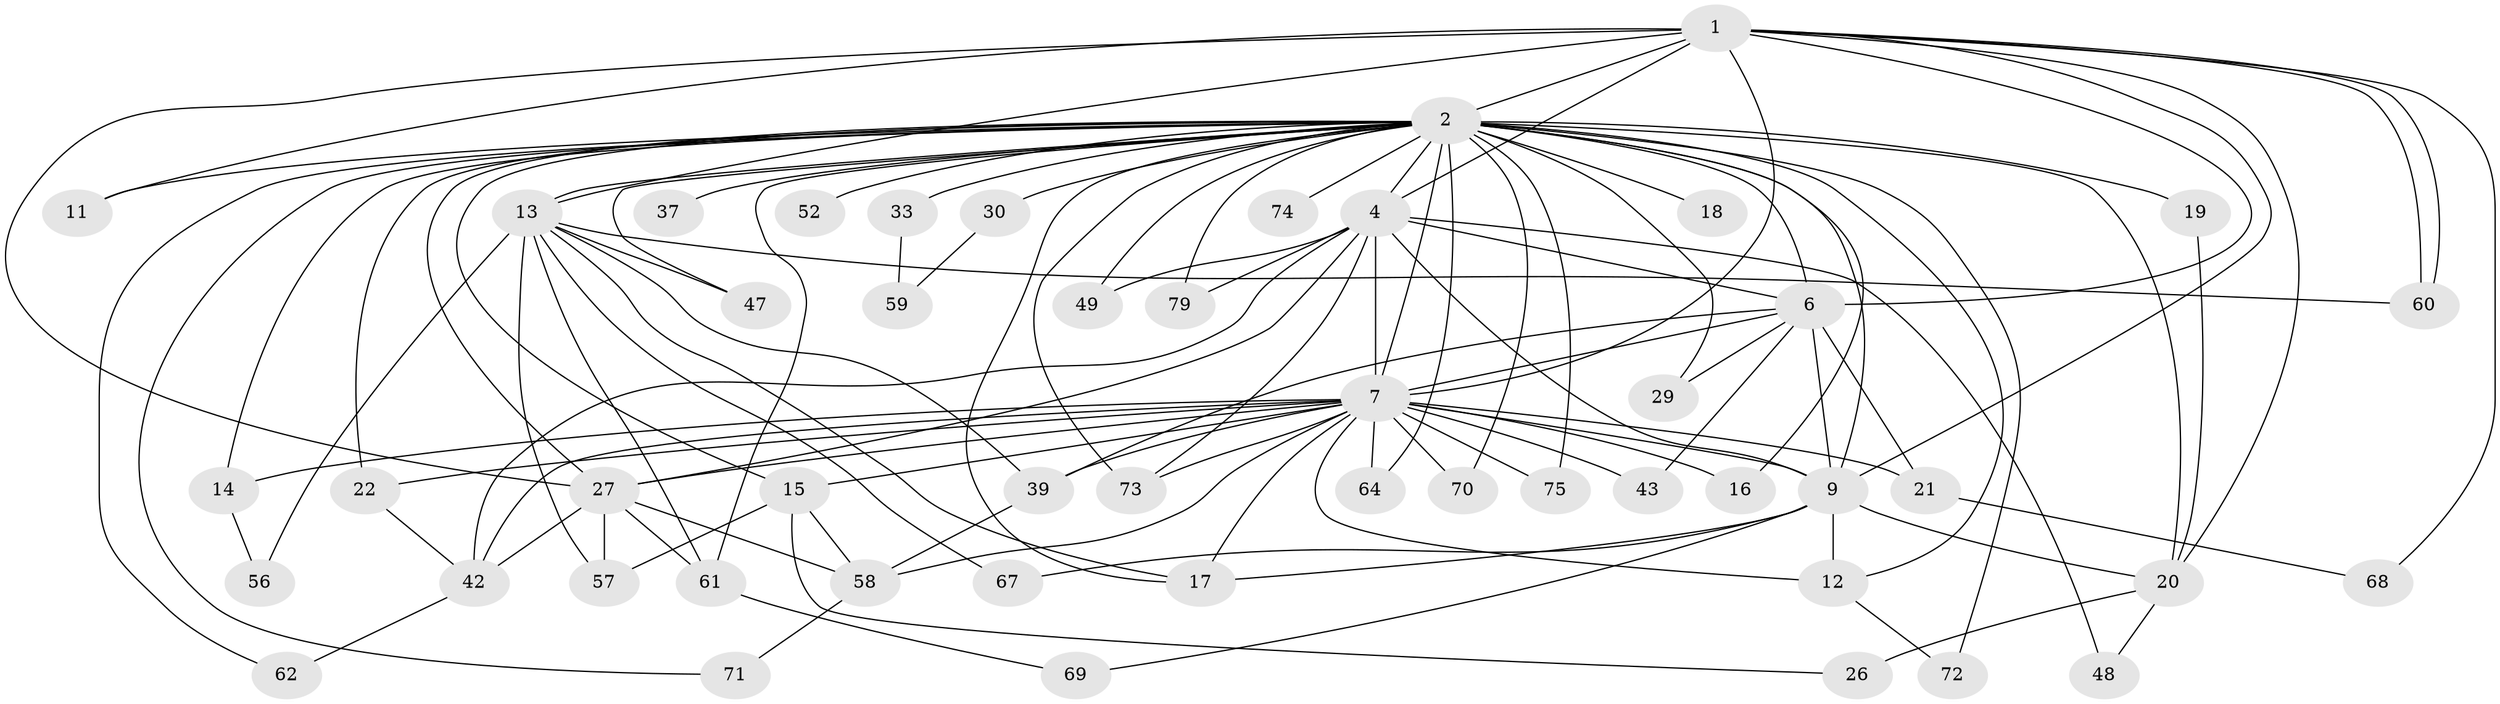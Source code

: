 // original degree distribution, {18: 0.010101010101010102, 14: 0.020202020202020204, 16: 0.010101010101010102, 17: 0.020202020202020204, 26: 0.010101010101010102, 28: 0.010101010101010102, 19: 0.010101010101010102, 29: 0.010101010101010102, 4: 0.08080808080808081, 6: 0.030303030303030304, 3: 0.1919191919191919, 7: 0.010101010101010102, 2: 0.5353535353535354, 5: 0.04040404040404041, 8: 0.010101010101010102}
// Generated by graph-tools (version 1.1) at 2025/14/03/09/25 04:14:01]
// undirected, 49 vertices, 110 edges
graph export_dot {
graph [start="1"]
  node [color=gray90,style=filled];
  1;
  2 [super="+83+99+3+28+5"];
  4;
  6;
  7 [super="+77+8"];
  9 [super="+46+96+66"];
  11;
  12 [super="+55"];
  13 [super="+82+23"];
  14;
  15 [super="+87+97+90"];
  16;
  17;
  18;
  19 [super="+93"];
  20 [super="+94"];
  21;
  22 [super="+92"];
  26;
  27 [super="+31+32+44+45+40+65"];
  29;
  30;
  33;
  37;
  39;
  42 [super="+51"];
  43;
  47;
  48;
  49;
  52;
  56;
  57;
  58 [super="+78"];
  59;
  60 [super="+76"];
  61;
  62;
  64;
  67;
  68;
  69;
  70;
  71;
  72;
  73;
  74;
  75;
  79;
  1 -- 2 [weight=5];
  1 -- 4;
  1 -- 6;
  1 -- 7 [weight=2];
  1 -- 9;
  1 -- 11;
  1 -- 13;
  1 -- 20;
  1 -- 60 [weight=2];
  1 -- 60;
  1 -- 68;
  1 -- 27;
  2 -- 4 [weight=5];
  2 -- 6 [weight=4];
  2 -- 7 [weight=13];
  2 -- 9 [weight=6];
  2 -- 11 [weight=3];
  2 -- 74 [weight=2];
  2 -- 37 [weight=2];
  2 -- 71;
  2 -- 75;
  2 -- 79;
  2 -- 19 [weight=2];
  2 -- 22 [weight=3];
  2 -- 64;
  2 -- 70;
  2 -- 72;
  2 -- 73;
  2 -- 12;
  2 -- 13 [weight=2];
  2 -- 14;
  2 -- 15 [weight=2];
  2 -- 16;
  2 -- 17;
  2 -- 18 [weight=3];
  2 -- 20;
  2 -- 27 [weight=2];
  2 -- 29;
  2 -- 30;
  2 -- 33;
  2 -- 47;
  2 -- 49;
  2 -- 52;
  2 -- 61;
  2 -- 62;
  4 -- 6;
  4 -- 7 [weight=2];
  4 -- 9;
  4 -- 27 [weight=2];
  4 -- 48;
  4 -- 49;
  4 -- 73;
  4 -- 79;
  4 -- 42;
  6 -- 7 [weight=2];
  6 -- 9 [weight=2];
  6 -- 21;
  6 -- 29;
  6 -- 39;
  6 -- 43;
  7 -- 9 [weight=3];
  7 -- 21;
  7 -- 22;
  7 -- 39;
  7 -- 42 [weight=2];
  7 -- 70;
  7 -- 73;
  7 -- 64;
  7 -- 75;
  7 -- 12;
  7 -- 14;
  7 -- 15 [weight=2];
  7 -- 16;
  7 -- 17;
  7 -- 27 [weight=4];
  7 -- 43;
  7 -- 58;
  9 -- 12 [weight=2];
  9 -- 17;
  9 -- 20;
  9 -- 67;
  9 -- 69;
  12 -- 72;
  13 -- 60;
  13 -- 57;
  13 -- 39;
  13 -- 17;
  13 -- 67;
  13 -- 61;
  13 -- 56;
  13 -- 47;
  14 -- 56;
  15 -- 26;
  15 -- 57;
  15 -- 58;
  19 -- 20;
  20 -- 26;
  20 -- 48;
  21 -- 68;
  22 -- 42;
  27 -- 42;
  27 -- 57;
  27 -- 61;
  27 -- 58;
  30 -- 59;
  33 -- 59;
  39 -- 58;
  42 -- 62;
  58 -- 71;
  61 -- 69;
}
